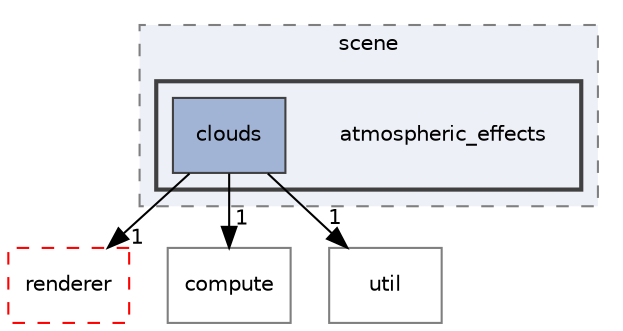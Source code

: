 digraph "C:/Users/jonas/Desktop/GraphicEngine/Src/scene/atmospheric_effects"
{
 // INTERACTIVE_SVG=YES
 // LATEX_PDF_SIZE
  bgcolor="transparent";
  edge [fontname="Helvetica",fontsize="10",labelfontname="Helvetica",labelfontsize="10"];
  node [fontname="Helvetica",fontsize="10",shape=record];
  compound=true
  subgraph clusterdir_bd4132eaf25bc91ffa6e489ae31851f6 {
    graph [ bgcolor="#edf0f7", pencolor="grey50", style="filled,dashed,", label="scene", fontname="Helvetica", fontsize="10", URL="dir_bd4132eaf25bc91ffa6e489ae31851f6.html"]
  subgraph clusterdir_004c8e92ddf9301d2c40df8ae3783433 {
    graph [ bgcolor="#edf0f7", pencolor="grey25", style="filled,bold,", label="", fontname="Helvetica", fontsize="10", URL="dir_004c8e92ddf9301d2c40df8ae3783433.html"]
    dir_004c8e92ddf9301d2c40df8ae3783433 [shape=plaintext, label="atmospheric_effects"];
  dir_257dd6d8da566f16ef73aaec818f0bed [shape=box, label="clouds", style="filled,", fillcolor="#a2b4d6", color="grey25", URL="dir_257dd6d8da566f16ef73aaec818f0bed.html"];
  }
  }
  dir_110bf15beb781d7cd423359a55b6cfac [shape=box, label="renderer", style="dashed,", fillcolor="#edf0f7", color="red", URL="dir_110bf15beb781d7cd423359a55b6cfac.html"];
  dir_2d749d84044300592695f3e304c446b2 [shape=box, label="compute", style="", fillcolor="#edf0f7", color="grey50", URL="dir_2d749d84044300592695f3e304c446b2.html"];
  dir_517feb0deace64d74c1e186f0ef34274 [shape=box, label="util", style="", fillcolor="#edf0f7", color="grey50", URL="dir_517feb0deace64d74c1e186f0ef34274.html"];
  dir_257dd6d8da566f16ef73aaec818f0bed->dir_110bf15beb781d7cd423359a55b6cfac [headlabel="1", labeldistance=1.5 headhref="dir_000003_000012.html"];
  dir_257dd6d8da566f16ef73aaec818f0bed->dir_2d749d84044300592695f3e304c446b2 [headlabel="1", labeldistance=1.5 headhref="dir_000003_000004.html"];
  dir_257dd6d8da566f16ef73aaec818f0bed->dir_517feb0deace64d74c1e186f0ef34274 [headlabel="1", labeldistance=1.5 headhref="dir_000003_000018.html"];
}
